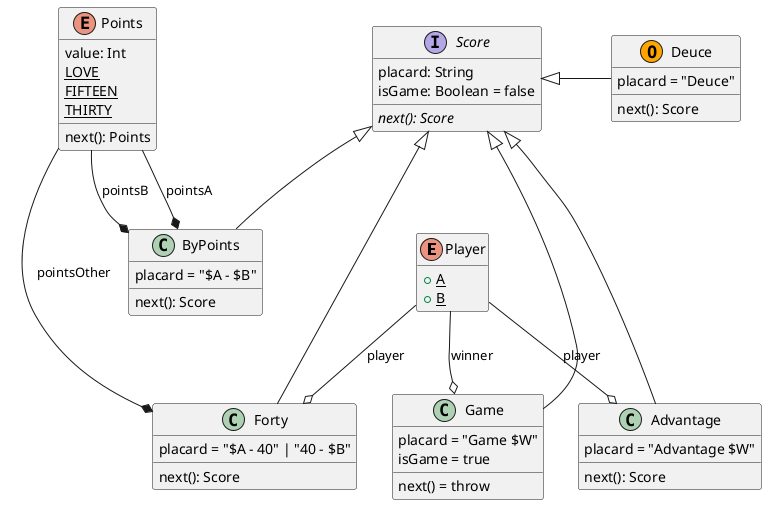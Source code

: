 @startuml
hide empty members

enum Player {
   + {static} A
   + {static} B
}

enum Points {
   value: Int
   {static} LOVE
   {static} FIFTEEN
   {static} THIRTY
   next(): Points
}

interface Score{
   placard: String
   isGame: Boolean = false
   {abstract} next(): Score
}

class ByPoints {
   placard = "$A - $B"
   next(): Score
}
Score <|-- ByPoints
Points --* ByPoints : pointsA
Points --* ByPoints : pointsB
class Advantage {
   placard = "Advantage $W"
   next(): Score
}
Score <|-- Advantage
Player --o Advantage : player

class Game {
   placard = "Game $W"
   next() = throw
   isGame = true
}
Score <|--- Game
Player --o Game : winner

class Deuce <<(O,orange)>> {
   placard = "Deuce"
   next(): Score
}
Score <|- Deuce : "          "

class Forty {
   placard = "$A - 40" | "40 - $B"
   next(): Score
}
Score <|--- Forty
Player --o Forty : player
Points --* Forty : pointsOther

@enduml

